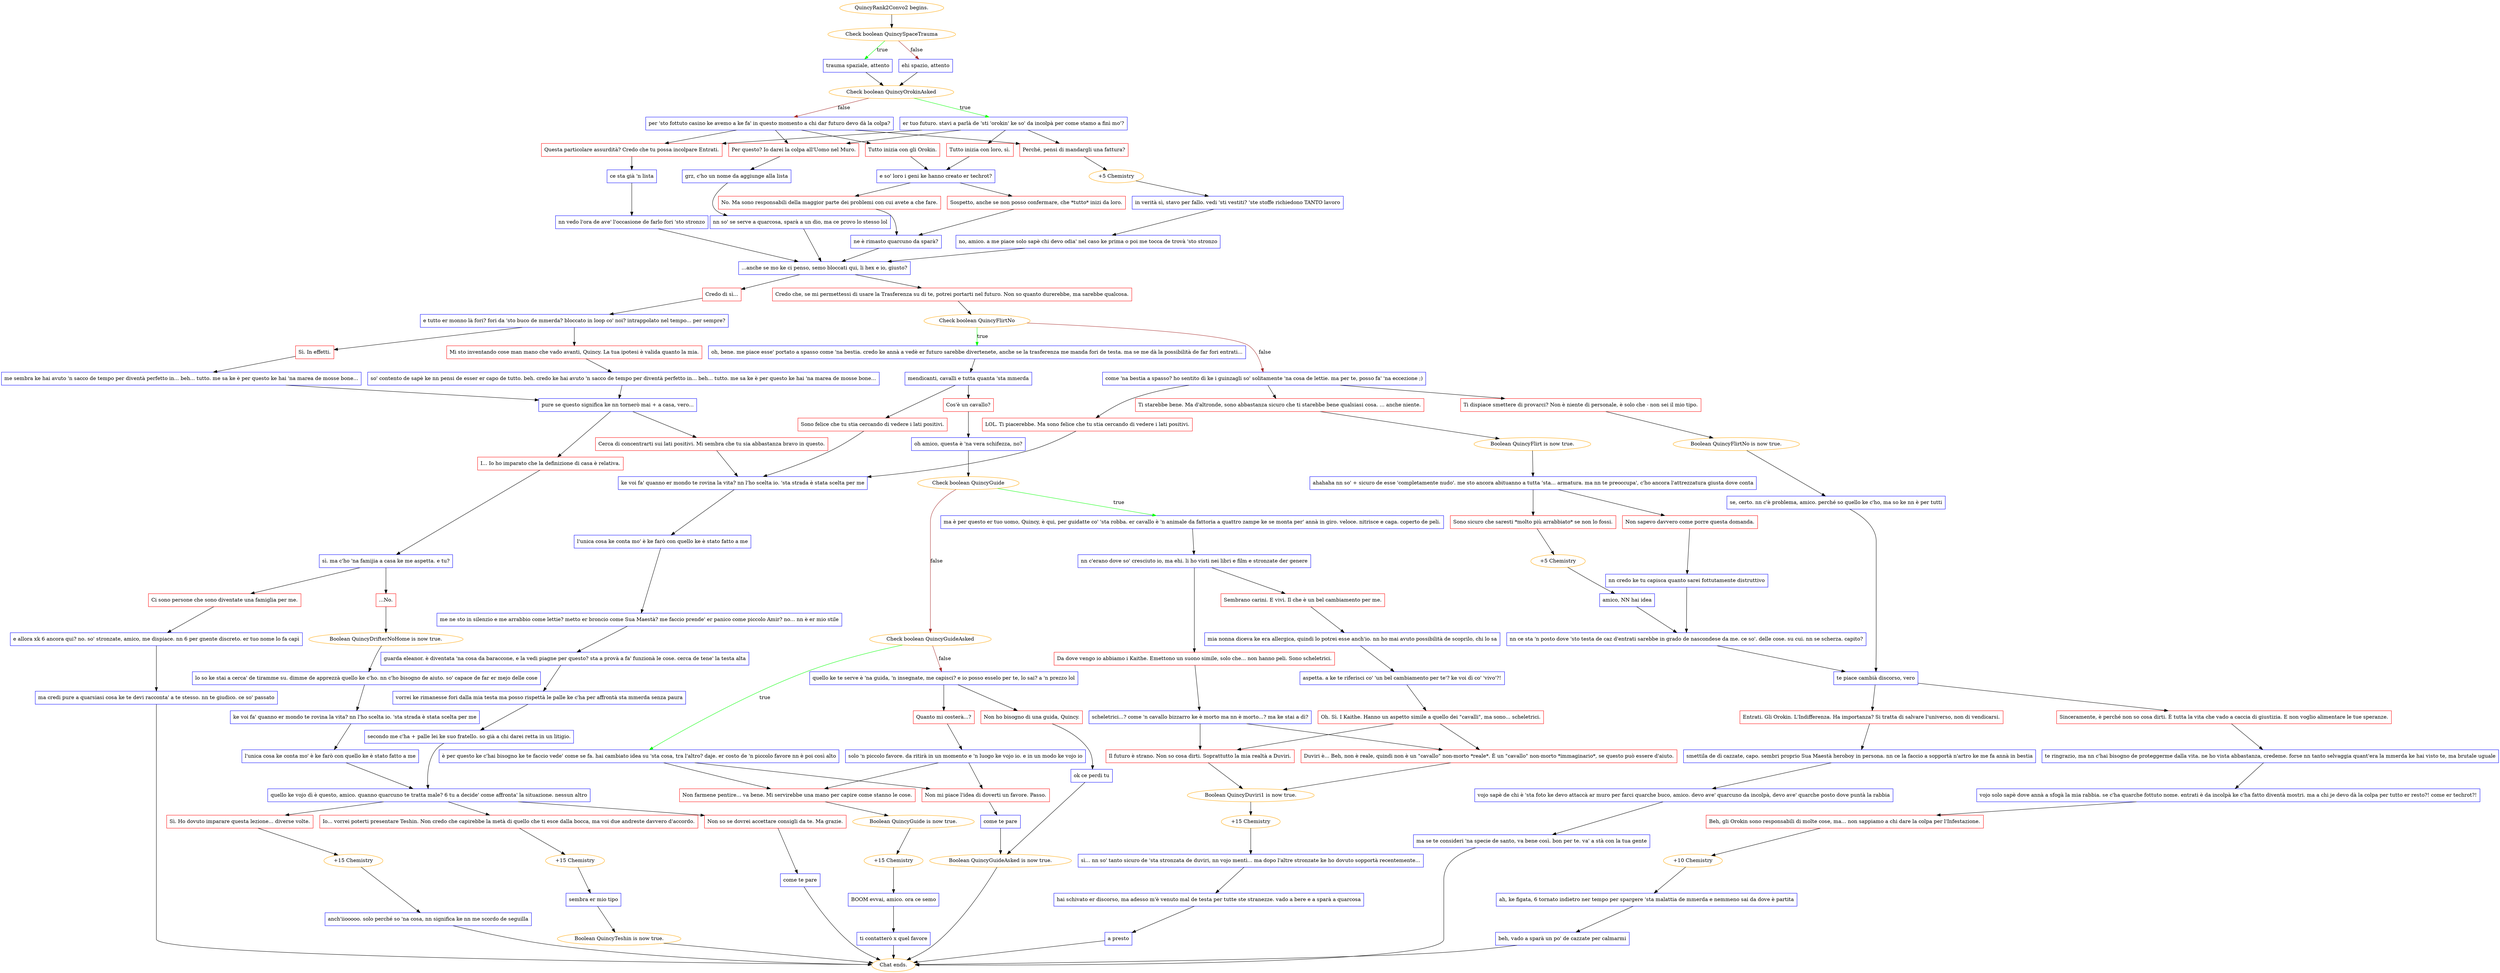 digraph {
	"QuincyRank2Convo2 begins." [color=orange];
		"QuincyRank2Convo2 begins." -> j1506091803;
	j1506091803 [label="Check boolean QuincySpaceTrauma",color=orange];
		j1506091803 -> j3349245909 [label=true,color=green];
		j1506091803 -> j1182864534 [label=false,color=brown];
	j3349245909 [label="trauma spaziale, attento",shape=box,color=blue];
		j3349245909 -> j2823827010;
	j1182864534 [label="ehi spazio, attento",shape=box,color=blue];
		j1182864534 -> j2823827010;
	j2823827010 [label="Check boolean QuincyOrokinAsked",color=orange];
		j2823827010 -> j3909696402 [label=true,color=green];
		j2823827010 -> j955699983 [label=false,color=brown];
	j3909696402 [label="er tuo futuro. stavi a parlà de 'sti 'orokin' ke so' da incolpà per come stamo a finì mo'?",shape=box,color=blue];
		j3909696402 -> j3643952147;
		j3909696402 -> j1358848897;
		j3909696402 -> j2867802016;
		j3909696402 -> j2900925289;
	j955699983 [label="per 'sto fottuto casino ke avemo a ke fa' in questo momento a chi dar futuro devo dà la colpa?",shape=box,color=blue];
		j955699983 -> j3643952147;
		j955699983 -> j1358848897;
		j955699983 -> j2867802016;
		j955699983 -> j129545602;
	j3643952147 [label="Perché, pensi di mandargli una fattura?",shape=box,color=red];
		j3643952147 -> j16711473;
	j1358848897 [label="Questa particolare assurdità? Credo che tu possa incolpare Entrati.",shape=box,color=red];
		j1358848897 -> j3919151667;
	j2867802016 [label="Per questo? Io darei la colpa all'Uomo nel Muro.",shape=box,color=red];
		j2867802016 -> j2067775616;
	j2900925289 [label="Tutto inizia con loro, sì.",shape=box,color=red];
		j2900925289 -> j3874050767;
	j129545602 [label="Tutto inizia con gli Orokin.",shape=box,color=red];
		j129545602 -> j3874050767;
	j16711473 [label="+5 Chemistry",color=orange];
		j16711473 -> j3983544681;
	j3919151667 [label="ce sta già 'n lista",shape=box,color=blue];
		j3919151667 -> j3894009642;
	j2067775616 [label="grz, c'ho un nome da aggiunge alla lista",shape=box,color=blue];
		j2067775616 -> j1911540649;
	j3874050767 [label="e so' loro i geni ke hanno creato er techrot?",shape=box,color=blue];
		j3874050767 -> j731790299;
		j3874050767 -> j2323572780;
	j3983544681 [label="in verità sì, stavo per fallo. vedi 'sti vestiti? 'ste stoffe richiedono TANTO lavoro",shape=box,color=blue];
		j3983544681 -> j600892195;
	j3894009642 [label="nn vedo l'ora de ave' l'occasione de farlo fori 'sto stronzo",shape=box,color=blue];
		j3894009642 -> j3593997878;
	j1911540649 [label="nn so' se serve a quarcosa, sparà a un dio, ma ce provo lo stesso lol",shape=box,color=blue];
		j1911540649 -> j3593997878;
	j731790299 [label="No. Ma sono responsabili della maggior parte dei problemi con cui avete a che fare.",shape=box,color=red];
		j731790299 -> j396179197;
	j2323572780 [label="Sospetto, anche se non posso confermare, che *tutto* inizi da loro.",shape=box,color=red];
		j2323572780 -> j396179197;
	j600892195 [label="no, amico. a me piace solo sapè chi devo odia' nel caso ke prima o poi me tocca de trovà 'sto stronzo",shape=box,color=blue];
		j600892195 -> j3593997878;
	j3593997878 [label="...anche se mo ke ci penso, semo bloccati qui, li hex e io, giusto?",shape=box,color=blue];
		j3593997878 -> j1494913016;
		j3593997878 -> j1017709830;
	j396179197 [label="ne è rimasto quarcuno da sparà?",shape=box,color=blue];
		j396179197 -> j3593997878;
	j1494913016 [label="Credo che, se mi permettessi di usare la Trasferenza su di te, potrei portarti nel futuro. Non so quanto durerebbe, ma sarebbe qualcosa.",shape=box,color=red];
		j1494913016 -> j593500517;
	j1017709830 [label="Credo di sì...",shape=box,color=red];
		j1017709830 -> j2396094099;
	j593500517 [label="Check boolean QuincyFlirtNo",color=orange];
		j593500517 -> j3672754106 [label=true,color=green];
		j593500517 -> j3212112953 [label=false,color=brown];
	j2396094099 [label="e tutto er monno là fori? fori da 'sto buco de mmerda? bloccato in loop co' noi? intrappolato nel tempo... per sempre?",shape=box,color=blue];
		j2396094099 -> j306461630;
		j2396094099 -> j1660943946;
	j3672754106 [label="oh, bene. me piace esse' portato a spasso come 'na bestia. credo ke annà a vedè er futuro sarebbe divertenete, anche se la trasferenza me manda fori de testa. ma se me dà la possibilità de far fori entrati...",shape=box,color=blue];
		j3672754106 -> j4247102252;
	j3212112953 [label="come 'na bestia a spasso? ho sentito dì ke i guinzagli so' solitamente 'na cosa de lettie. ma per te, posso fa' 'na eccezione ;)",shape=box,color=blue];
		j3212112953 -> j2738825175;
		j3212112953 -> j4191590064;
		j3212112953 -> j2208140966;
	j306461630 [label="Mi sto inventando cose man mano che vado avanti, Quincy. La tua ipotesi è valida quanto la mia.",shape=box,color=red];
		j306461630 -> j184792292;
	j1660943946 [label="Sì. In effetti.",shape=box,color=red];
		j1660943946 -> j616521756;
	j4247102252 [label="mendicanti, cavalli e tutta quanta 'sta mmerda",shape=box,color=blue];
		j4247102252 -> j3244407492;
		j4247102252 -> j4210311499;
	j2738825175 [label="Ti starebbe bene. Ma d'altronde, sono abbastanza sicuro che ti starebbe bene qualsiasi cosa. ... anche niente.",shape=box,color=red];
		j2738825175 -> j2068374932;
	j4191590064 [label="Ti dispiace smettere di provarci? Non è niente di personale, è solo che - non sei il mio tipo.",shape=box,color=red];
		j4191590064 -> j458271899;
	j2208140966 [label="LOL. Ti piacerebbe. Ma sono felice che tu stia cercando di vedere i lati positivi.",shape=box,color=red];
		j2208140966 -> j950328934;
	j184792292 [label="so' contento de sapè ke nn pensi de esser er capo de tutto. beh. credo ke hai avuto 'n sacco de tempo per diventà perfetto in... beh... tutto. me sa ke è per questo ke hai 'na marea de mosse bone...",shape=box,color=blue];
		j184792292 -> j2649113156;
	j616521756 [label="me sembra ke hai avuto 'n sacco de tempo per diventà perfetto in... beh... tutto. me sa ke è per questo ke hai 'na marea de mosse bone...",shape=box,color=blue];
		j616521756 -> j2649113156;
	j3244407492 [label="Cos'è un cavallo?",shape=box,color=red];
		j3244407492 -> j2856390171;
	j4210311499 [label="Sono felice che tu stia cercando di vedere i lati positivi.",shape=box,color=red];
		j4210311499 -> j950328934;
	j2068374932 [label="Boolean QuincyFlirt is now true.",color=orange];
		j2068374932 -> j4253798050;
	j458271899 [label="Boolean QuincyFlirtNo is now true.",color=orange];
		j458271899 -> j320537460;
	j950328934 [label="ke voi fa' quanno er mondo te rovina la vita? nn l'ho scelta io. 'sta strada è stata scelta per me",shape=box,color=blue];
		j950328934 -> j1884823391;
	j2649113156 [label="pure se questo significa ke nn tornerò mai + a casa, vero...",shape=box,color=blue];
		j2649113156 -> j900750976;
		j2649113156 -> j4283272292;
	j2856390171 [label="oh amico, questa è 'na vera schifezza, no?",shape=box,color=blue];
		j2856390171 -> j3952059521;
	j4253798050 [label="ahahaha nn so' + sicuro de esse 'completamente nudo'. me sto ancora abituanno a tutta 'sta... armatura. ma nn te preoccupa', c'ho ancora l'attrezzatura giusta dove conta",shape=box,color=blue];
		j4253798050 -> j3535340176;
		j4253798050 -> j1301471600;
	j320537460 [label="se, certo. nn c'è problema, amico. perché so quello ke c'ho, ma so ke nn è per tutti",shape=box,color=blue];
		j320537460 -> j485877655;
	j1884823391 [label="l'unica cosa ke conta mo' è ke farò con quello ke è stato fatto a me",shape=box,color=blue];
		j1884823391 -> j3508989819;
	j900750976 [label="Cerca di concentrarti sui lati positivi. Mi sembra che tu sia abbastanza bravo in questo.",shape=box,color=red];
		j900750976 -> j950328934;
	j4283272292 [label="I... Io ho imparato che la definizione di casa è relativa.",shape=box,color=red];
		j4283272292 -> j3059741584;
	j3952059521 [label="Check boolean QuincyGuide",color=orange];
		j3952059521 -> j3775956868 [label=true,color=green];
		j3952059521 -> j1853537423 [label=false,color=brown];
	j3535340176 [label="Non sapevo davvero come porre questa domanda.",shape=box,color=red];
		j3535340176 -> j3462084988;
	j1301471600 [label="Sono sicuro che saresti *molto più arrabbiato* se non lo fossi.",shape=box,color=red];
		j1301471600 -> j3045293948;
	j485877655 [label="te piace cambià discorso, vero",shape=box,color=blue];
		j485877655 -> j4192509923;
		j485877655 -> j3750876845;
	j3508989819 [label="me ne sto in silenzio e me arrabbio come lettie? metto er broncio come Sua Maestà? me faccio prende' er panico come piccolo Amir? no... nn è er mio stile",shape=box,color=blue];
		j3508989819 -> j2341266311;
	j3059741584 [label="sì. ma c'ho 'na famijia a casa ke me aspetta. e tu?",shape=box,color=blue];
		j3059741584 -> j2454254011;
		j3059741584 -> j1711842186;
	j3775956868 [label="ma è per questo er tuo uomo, Quincy, è qui, per guidatte co' 'sta robba. er cavallo è 'n animale da fattoria a quattro zampe ke se monta per' annà in giro. veloce. nitrisce e caga. coperto de peli.",shape=box,color=blue];
		j3775956868 -> j2501376744;
	j1853537423 [label="Check boolean QuincyGuideAsked",color=orange];
		j1853537423 -> j601346596 [label=true,color=green];
		j1853537423 -> j268984511 [label=false,color=brown];
	j3462084988 [label="nn credo ke tu capisca quanto sarei fottutamente distruttivo",shape=box,color=blue];
		j3462084988 -> j2940498958;
	j3045293948 [label="+5 Chemistry",color=orange];
		j3045293948 -> j472476827;
	j4192509923 [label="Sinceramente, è perché non so cosa dirti. È tutta la vita che vado a caccia di giustizia. E non voglio alimentare le tue speranze.",shape=box,color=red];
		j4192509923 -> j2901786048;
	j3750876845 [label="Entrati. Gli Orokin. L'Indifferenza. Ha importanza? Si tratta di salvare l'universo, non di vendicarsi.",shape=box,color=red];
		j3750876845 -> j2244799866;
	j2341266311 [label="guarda eleanor. è diventata 'na cosa da baraccone, e la vedi piagne per questo? sta a provà a fa' funzionà le cose. cerca de tene' la testa alta",shape=box,color=blue];
		j2341266311 -> j701471933;
	j2454254011 [label="...No.",shape=box,color=red];
		j2454254011 -> j418549993;
	j1711842186 [label="Ci sono persone che sono diventate una famiglia per me.",shape=box,color=red];
		j1711842186 -> j839642218;
	j2501376744 [label="nn c'erano dove so' cresciuto io, ma ehi. li ho visti nei libri e film e stronzate der genere",shape=box,color=blue];
		j2501376744 -> j2032490147;
		j2501376744 -> j3005127435;
	j601346596 [label="è per questo ke c'hai bisogno ke te faccio vede' come se fa. hai cambiato idea su 'sta cosa, tra l'altro? daje. er costo de 'n piccolo favore nn è poi così alto",shape=box,color=blue];
		j601346596 -> j2087019353;
		j601346596 -> j1870534244;
	j268984511 [label="quello ke te serve è 'na guida, 'n insegnate, me capisci? e io posso esselo per te, lo sai? a 'n prezzo lol",shape=box,color=blue];
		j268984511 -> j4099438753;
		j268984511 -> j3431427590;
	j2940498958 [label="nn ce sta 'n posto dove 'sto testa de caz d'entrati sarebbe in grado de nascondese da me. ce so'. delle cose. su cui. nn se scherza. capito?",shape=box,color=blue];
		j2940498958 -> j485877655;
	j472476827 [label="amico, NN hai idea",shape=box,color=blue];
		j472476827 -> j2940498958;
	j2901786048 [label="te ringrazio, ma nn c'hai bisogno de proteggerme dalla vita. ne ho vista abbastanza, credeme. forse nn tanto selvaggia quant'era la mmerda ke hai visto te, ma brutale uguale",shape=box,color=blue];
		j2901786048 -> j1829523794;
	j2244799866 [label="smettila de dì cazzate, capo. sembri proprio Sua Maestà heroboy in persona. nn ce la faccio a sopportà n'artro ke me fa annà in bestia",shape=box,color=blue];
		j2244799866 -> j1211605375;
	j701471933 [label="vorrei ke rimanesse fori dalla mia testa ma posso rispettà le palle ke c'ha per affrontà sta mmerda senza paura",shape=box,color=blue];
		j701471933 -> j3941286424;
	j418549993 [label="Boolean QuincyDrifterNoHome is now true.",color=orange];
		j418549993 -> j3710471613;
	j839642218 [label="e allora xk 6 ancora qui? no. so' stronzate, amico, me dispiace. nn 6 per gnente discreto. er tuo nome lo fa capì",shape=box,color=blue];
		j839642218 -> j3021963376;
	j2032490147 [label="Da dove vengo io abbiamo i Kaithe. Emettono un suono simile, solo che... non hanno peli. Sono scheletrici.",shape=box,color=red];
		j2032490147 -> j2198953621;
	j3005127435 [label="Sembrano carini. E vivi. Il che è un bel cambiamento per me.",shape=box,color=red];
		j3005127435 -> j355093817;
	j2087019353 [label="Non farmene pentire... va bene. Mi servirebbe una mano per capire come stanno le cose.",shape=box,color=red];
		j2087019353 -> j3878570026;
	j1870534244 [label="Non mi piace l'idea di doverti un favore. Passo.",shape=box,color=red];
		j1870534244 -> j2157062894;
	j4099438753 [label="Quanto mi costerà...?",shape=box,color=red];
		j4099438753 -> j494471483;
	j3431427590 [label="Non ho bisogno di una guida, Quincy.",shape=box,color=red];
		j3431427590 -> j1278139843;
	j1829523794 [label="vojo solo sapè dove annà a sfogà la mia rabbia. se c'ha quarche fottuto nome. entrati è da incolpà ke c'ha fatto diventà mostri. ma a chi je devo dà la colpa per tutto er resto?! come er techrot?!",shape=box,color=blue];
		j1829523794 -> j1123779801;
	j1211605375 [label="vojo sapè de chi è 'sta foto ke devo attaccà ar muro per farci quarche buco, amico. devo ave' quarcuno da incolpà, devo ave' quarche posto dove puntà la rabbia",shape=box,color=blue];
		j1211605375 -> j1598152149;
	j3941286424 [label="secondo me c'ha + palle lei ke suo fratello. so già a chi darei retta in un litigio.",shape=box,color=blue];
		j3941286424 -> j2846593593;
	j3710471613 [label="lo so ke stai a cerca' de tiramme su. dimme de apprezzà quello ke c'ho. nn c'ho bisogno de aiuto. so' capace de far er mejo delle cose",shape=box,color=blue];
		j3710471613 -> j1588491957;
	j3021963376 [label="ma credi pure a quarsiasi cosa ke te devi racconta' a te stesso. nn te giudico. ce so' passato",shape=box,color=blue];
		j3021963376 -> "Chat ends.";
	j2198953621 [label="scheletrici...? come 'n cavallo bizzarro ke è morto ma nn è morto...? ma ke stai a dì?",shape=box,color=blue];
		j2198953621 -> j3921594990;
		j2198953621 -> j2237853374;
	j355093817 [label="mia nonna diceva ke era allergica, quindi lo potrei esse anch'io. nn ho mai avuto possibilità de scoprilo, chi lo sa",shape=box,color=blue];
		j355093817 -> j2959882540;
	j3878570026 [label="Boolean QuincyGuide is now true.",color=orange];
		j3878570026 -> j42606878;
	j2157062894 [label="come te pare",shape=box,color=blue];
		j2157062894 -> j3271907097;
	j494471483 [label="solo 'n piccolo favore. da ritirà in un momento e 'n luogo ke vojo io. e in un modo ke vojo io",shape=box,color=blue];
		j494471483 -> j2087019353;
		j494471483 -> j1870534244;
	j1278139843 [label="ok ce perdi tu",shape=box,color=blue];
		j1278139843 -> j3271907097;
	j1123779801 [label="Beh, gli Orokin sono responsabili di molte cose, ma... non sappiamo a chi dare la colpa per l'Infestazione.",shape=box,color=red];
		j1123779801 -> j642320873;
	j1598152149 [label="ma se te consideri 'na specie de santo, va bene così. bon per te. va' a stà con la tua gente",shape=box,color=blue];
		j1598152149 -> "Chat ends.";
	j2846593593 [label="quello ke vojo dì è questo, amico. quanno quarcuno te tratta male? 6 tu a decide' come affronta' la situazione. nessun altro",shape=box,color=blue];
		j2846593593 -> j3697197088;
		j2846593593 -> j3675797118;
		j2846593593 -> j1410204463;
	j1588491957 [label="ke voi fa' quanno er mondo te rovina la vita? nn l'ho scelta io. 'sta strada è stata scelta per me",shape=box,color=blue];
		j1588491957 -> j4040410157;
	"Chat ends." [color=orange];
	j3921594990 [label="Duviri è... Beh, non è reale, quindi non è un \"cavallo\" non-morto *reale*. È un \"cavallo\" non-morto *immaginario*, se questo può essere d'aiuto.",shape=box,color=red];
		j3921594990 -> j3712669095;
	j2237853374 [label="Il futuro è strano. Non so cosa dirti. Soprattutto la mia realtà a Duviri.",shape=box,color=red];
		j2237853374 -> j3712669095;
	j2959882540 [label="aspetta. a ke te riferisci co' 'un bel cambiamento per te'? ke voi dì co' 'vivo'?!",shape=box,color=blue];
		j2959882540 -> j3310108123;
	j42606878 [label="+15 Chemistry",color=orange];
		j42606878 -> j3862198129;
	j3271907097 [label="Boolean QuincyGuideAsked is now true.",color=orange];
		j3271907097 -> "Chat ends.";
	j642320873 [label="+10 Chemistry",color=orange];
		j642320873 -> j3868606683;
	j3697197088 [label="Io... vorrei poterti presentare Teshin. Non credo che capirebbe la metà di quello che ti esce dalla bocca, ma voi due andreste davvero d'accordo.",shape=box,color=red];
		j3697197088 -> j2144901508;
	j3675797118 [label="Sì. Ho dovuto imparare questa lezione... diverse volte.",shape=box,color=red];
		j3675797118 -> j3385777012;
	j1410204463 [label="Non so se dovrei accettare consigli da te. Ma grazie.",shape=box,color=red];
		j1410204463 -> j538489589;
	j4040410157 [label="l'unica cosa ke conta mo' è ke farò con quello ke è stato fatto a me",shape=box,color=blue];
		j4040410157 -> j2846593593;
	j3712669095 [label="Boolean QuincyDuviri1 is now true.",color=orange];
		j3712669095 -> j2120596154;
	j3310108123 [label="Oh. Sì. I Kaithe. Hanno un aspetto simile a quello dei \"cavalli\", ma sono... scheletrici.",shape=box,color=red];
		j3310108123 -> j3921594990;
		j3310108123 -> j2237853374;
	j3862198129 [label="BOOM evvai, amico. ora ce semo",shape=box,color=blue];
		j3862198129 -> j1479579736;
	j3868606683 [label="ah, ke figata, 6 tornato indietro ner tempo per spargere 'sta malattia de mmerda e nemmeno sai da dove è partita",shape=box,color=blue];
		j3868606683 -> j3100851530;
	j2144901508 [label="+15 Chemistry",color=orange];
		j2144901508 -> j3732143451;
	j3385777012 [label="+15 Chemistry",color=orange];
		j3385777012 -> j576981813;
	j538489589 [label="come te pare",shape=box,color=blue];
		j538489589 -> "Chat ends.";
	j2120596154 [label="+15 Chemistry",color=orange];
		j2120596154 -> j175449235;
	j1479579736 [label="ti contatterò x quel favore",shape=box,color=blue];
		j1479579736 -> "Chat ends.";
	j3100851530 [label="beh, vado a sparà un po' de cazzate per calmarmi",shape=box,color=blue];
		j3100851530 -> "Chat ends.";
	j3732143451 [label="sembra er mio tipo",shape=box,color=blue];
		j3732143451 -> j3626233328;
	j576981813 [label="anch'iiooooo. solo perché so 'na cosa, nn significa ke nn me scordo de seguilla",shape=box,color=blue];
		j576981813 -> "Chat ends.";
	j175449235 [label="sì... nn so' tanto sicuro de 'sta stronzata de duviri, nn vojo mentì... ma dopo l'altre stronzate ke ho dovuto sopportà recentemente...",shape=box,color=blue];
		j175449235 -> j632401121;
	j3626233328 [label="Boolean QuincyTeshin is now true.",color=orange];
		j3626233328 -> "Chat ends.";
	j632401121 [label="hai schivato er discorso, ma adesso m'è venuto mal de testa per tutte ste stranezze. vado a bere e a sparà a quarcosa",shape=box,color=blue];
		j632401121 -> j3394590259;
	j3394590259 [label="a presto",shape=box,color=blue];
		j3394590259 -> "Chat ends.";
}
